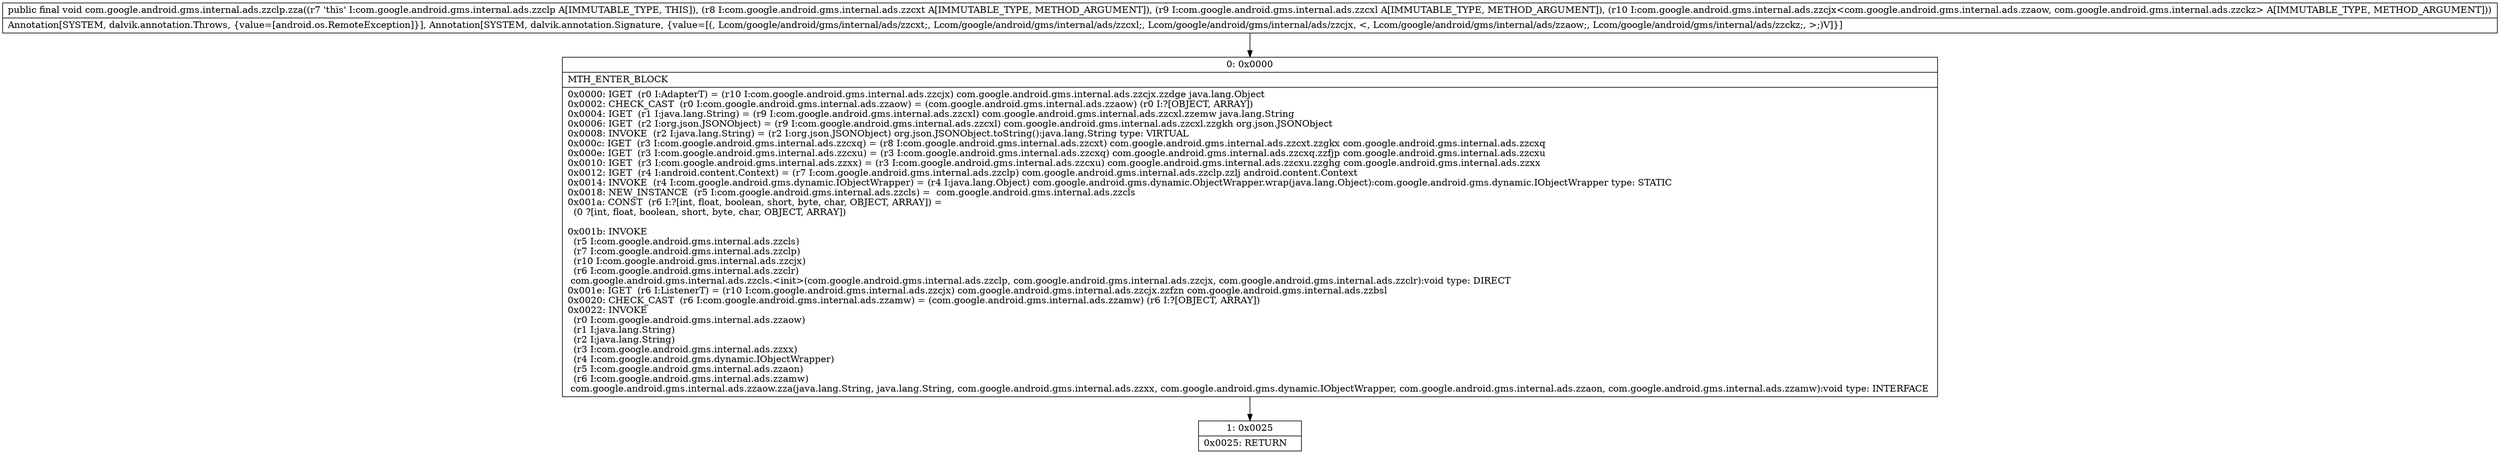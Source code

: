 digraph "CFG forcom.google.android.gms.internal.ads.zzclp.zza(Lcom\/google\/android\/gms\/internal\/ads\/zzcxt;Lcom\/google\/android\/gms\/internal\/ads\/zzcxl;Lcom\/google\/android\/gms\/internal\/ads\/zzcjx;)V" {
Node_0 [shape=record,label="{0\:\ 0x0000|MTH_ENTER_BLOCK\l|0x0000: IGET  (r0 I:AdapterT) = (r10 I:com.google.android.gms.internal.ads.zzcjx) com.google.android.gms.internal.ads.zzcjx.zzdge java.lang.Object \l0x0002: CHECK_CAST  (r0 I:com.google.android.gms.internal.ads.zzaow) = (com.google.android.gms.internal.ads.zzaow) (r0 I:?[OBJECT, ARRAY]) \l0x0004: IGET  (r1 I:java.lang.String) = (r9 I:com.google.android.gms.internal.ads.zzcxl) com.google.android.gms.internal.ads.zzcxl.zzemw java.lang.String \l0x0006: IGET  (r2 I:org.json.JSONObject) = (r9 I:com.google.android.gms.internal.ads.zzcxl) com.google.android.gms.internal.ads.zzcxl.zzgkh org.json.JSONObject \l0x0008: INVOKE  (r2 I:java.lang.String) = (r2 I:org.json.JSONObject) org.json.JSONObject.toString():java.lang.String type: VIRTUAL \l0x000c: IGET  (r3 I:com.google.android.gms.internal.ads.zzcxq) = (r8 I:com.google.android.gms.internal.ads.zzcxt) com.google.android.gms.internal.ads.zzcxt.zzgkx com.google.android.gms.internal.ads.zzcxq \l0x000e: IGET  (r3 I:com.google.android.gms.internal.ads.zzcxu) = (r3 I:com.google.android.gms.internal.ads.zzcxq) com.google.android.gms.internal.ads.zzcxq.zzfjp com.google.android.gms.internal.ads.zzcxu \l0x0010: IGET  (r3 I:com.google.android.gms.internal.ads.zzxx) = (r3 I:com.google.android.gms.internal.ads.zzcxu) com.google.android.gms.internal.ads.zzcxu.zzghg com.google.android.gms.internal.ads.zzxx \l0x0012: IGET  (r4 I:android.content.Context) = (r7 I:com.google.android.gms.internal.ads.zzclp) com.google.android.gms.internal.ads.zzclp.zzlj android.content.Context \l0x0014: INVOKE  (r4 I:com.google.android.gms.dynamic.IObjectWrapper) = (r4 I:java.lang.Object) com.google.android.gms.dynamic.ObjectWrapper.wrap(java.lang.Object):com.google.android.gms.dynamic.IObjectWrapper type: STATIC \l0x0018: NEW_INSTANCE  (r5 I:com.google.android.gms.internal.ads.zzcls) =  com.google.android.gms.internal.ads.zzcls \l0x001a: CONST  (r6 I:?[int, float, boolean, short, byte, char, OBJECT, ARRAY]) = \l  (0 ?[int, float, boolean, short, byte, char, OBJECT, ARRAY])\l \l0x001b: INVOKE  \l  (r5 I:com.google.android.gms.internal.ads.zzcls)\l  (r7 I:com.google.android.gms.internal.ads.zzclp)\l  (r10 I:com.google.android.gms.internal.ads.zzcjx)\l  (r6 I:com.google.android.gms.internal.ads.zzclr)\l com.google.android.gms.internal.ads.zzcls.\<init\>(com.google.android.gms.internal.ads.zzclp, com.google.android.gms.internal.ads.zzcjx, com.google.android.gms.internal.ads.zzclr):void type: DIRECT \l0x001e: IGET  (r6 I:ListenerT) = (r10 I:com.google.android.gms.internal.ads.zzcjx) com.google.android.gms.internal.ads.zzcjx.zzfzn com.google.android.gms.internal.ads.zzbsl \l0x0020: CHECK_CAST  (r6 I:com.google.android.gms.internal.ads.zzamw) = (com.google.android.gms.internal.ads.zzamw) (r6 I:?[OBJECT, ARRAY]) \l0x0022: INVOKE  \l  (r0 I:com.google.android.gms.internal.ads.zzaow)\l  (r1 I:java.lang.String)\l  (r2 I:java.lang.String)\l  (r3 I:com.google.android.gms.internal.ads.zzxx)\l  (r4 I:com.google.android.gms.dynamic.IObjectWrapper)\l  (r5 I:com.google.android.gms.internal.ads.zzaon)\l  (r6 I:com.google.android.gms.internal.ads.zzamw)\l com.google.android.gms.internal.ads.zzaow.zza(java.lang.String, java.lang.String, com.google.android.gms.internal.ads.zzxx, com.google.android.gms.dynamic.IObjectWrapper, com.google.android.gms.internal.ads.zzaon, com.google.android.gms.internal.ads.zzamw):void type: INTERFACE \l}"];
Node_1 [shape=record,label="{1\:\ 0x0025|0x0025: RETURN   \l}"];
MethodNode[shape=record,label="{public final void com.google.android.gms.internal.ads.zzclp.zza((r7 'this' I:com.google.android.gms.internal.ads.zzclp A[IMMUTABLE_TYPE, THIS]), (r8 I:com.google.android.gms.internal.ads.zzcxt A[IMMUTABLE_TYPE, METHOD_ARGUMENT]), (r9 I:com.google.android.gms.internal.ads.zzcxl A[IMMUTABLE_TYPE, METHOD_ARGUMENT]), (r10 I:com.google.android.gms.internal.ads.zzcjx\<com.google.android.gms.internal.ads.zzaow, com.google.android.gms.internal.ads.zzckz\> A[IMMUTABLE_TYPE, METHOD_ARGUMENT]))  | Annotation[SYSTEM, dalvik.annotation.Throws, \{value=[android.os.RemoteException]\}], Annotation[SYSTEM, dalvik.annotation.Signature, \{value=[(, Lcom\/google\/android\/gms\/internal\/ads\/zzcxt;, Lcom\/google\/android\/gms\/internal\/ads\/zzcxl;, Lcom\/google\/android\/gms\/internal\/ads\/zzcjx, \<, Lcom\/google\/android\/gms\/internal\/ads\/zzaow;, Lcom\/google\/android\/gms\/internal\/ads\/zzckz;, \>;)V]\}]\l}"];
MethodNode -> Node_0;
Node_0 -> Node_1;
}

